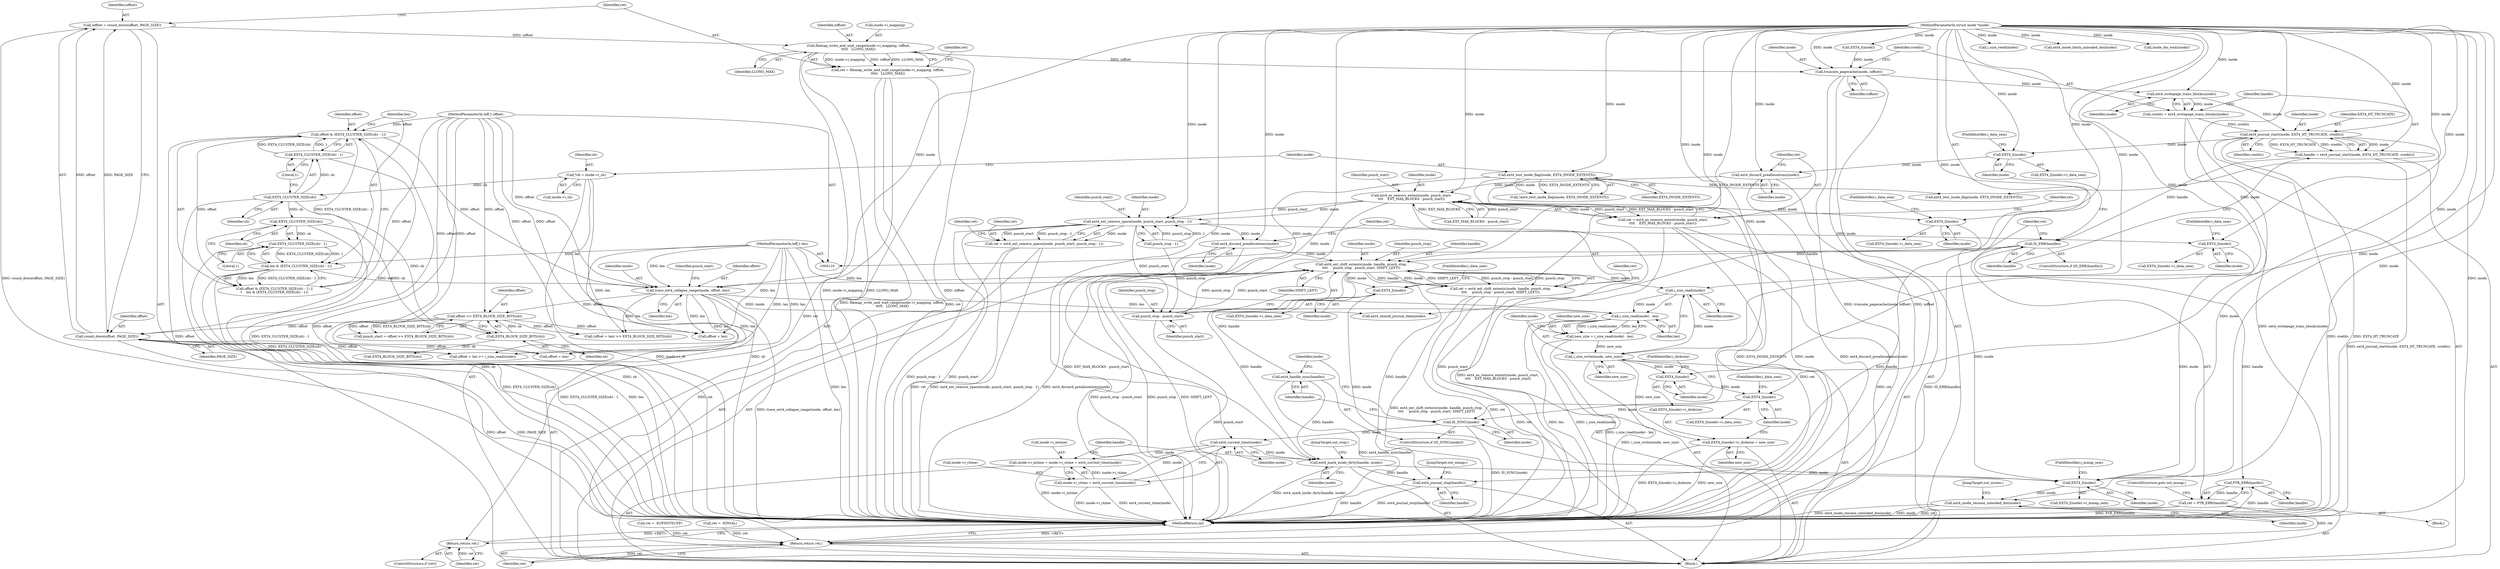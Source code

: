 digraph "0_linux_ea3d7209ca01da209cda6f0dea8be9cc4b7a933b@API" {
"1000201" [label="(Call,filemap_write_and_wait_range(inode->i_mapping, ioffset,\n\t\t\t\t\t   LLONG_MAX))"];
"1000194" [label="(Call,ioffset = round_down(offset, PAGE_SIZE))"];
"1000196" [label="(Call,round_down(offset, PAGE_SIZE))"];
"1000112" [label="(MethodParameterIn,loff_t offset)"];
"1000168" [label="(Call,offset >> EXT4_BLOCK_SIZE_BITS(sb))"];
"1000162" [label="(Call,trace_ext4_collapse_range(inode, offset, len))"];
"1000130" [label="(Call,ext4_test_inode_flag(inode, EXT4_INODE_EXTENTS))"];
"1000111" [label="(MethodParameterIn,struct inode *inode)"];
"1000138" [label="(Call,offset & (EXT4_CLUSTER_SIZE(sb) - 1))"];
"1000140" [label="(Call,EXT4_CLUSTER_SIZE(sb) - 1)"];
"1000141" [label="(Call,EXT4_CLUSTER_SIZE(sb))"];
"1000116" [label="(Call,*sb = inode->i_sb)"];
"1000144" [label="(Call,len & (EXT4_CLUSTER_SIZE(sb) - 1))"];
"1000113" [label="(MethodParameterIn,loff_t len)"];
"1000146" [label="(Call,EXT4_CLUSTER_SIZE(sb) - 1)"];
"1000147" [label="(Call,EXT4_CLUSTER_SIZE(sb))"];
"1000170" [label="(Call,EXT4_BLOCK_SIZE_BITS(sb))"];
"1000199" [label="(Call,ret = filemap_write_and_wait_range(inode->i_mapping, ioffset,\n\t\t\t\t\t   LLONG_MAX))"];
"1000209" [label="(Return,return ret;)"];
"1000250" [label="(Call,truncate_pagecache(inode, ioffset))"];
"1000255" [label="(Call,ext4_writepage_trans_blocks(inode))"];
"1000253" [label="(Call,credits = ext4_writepage_trans_blocks(inode))"];
"1000259" [label="(Call,ext4_journal_start(inode, EXT4_HT_TRUNCATE, credits))"];
"1000257" [label="(Call,handle = ext4_journal_start(inode, EXT4_HT_TRUNCATE, credits))"];
"1000264" [label="(Call,IS_ERR(handle))"];
"1000269" [label="(Call,PTR_ERR(handle))"];
"1000267" [label="(Call,ret = PTR_ERR(handle))"];
"1000395" [label="(Return,return ret;)"];
"1000320" [label="(Call,ext4_ext_shift_extents(inode, handle, punch_stop,\n\t\t\t\t     punch_stop - punch_start, SHIFT_LEFT))"];
"1000318" [label="(Call,ret = ext4_ext_shift_extents(inode, handle, punch_stop,\n\t\t\t\t     punch_stop - punch_start, SHIFT_LEFT))"];
"1000334" [label="(Call,EXT4_I(inode))"];
"1000384" [label="(Call,EXT4_I(inode))"];
"1000387" [label="(Call,ext4_inode_resume_unlocked_dio(inode))"];
"1000341" [label="(Call,i_size_read(inode))"];
"1000340" [label="(Call,i_size_read(inode) - len)"];
"1000338" [label="(Call,new_size = i_size_read(inode) - len)"];
"1000344" [label="(Call,i_size_write(inode, new_size))"];
"1000347" [label="(Call,EXT4_I(inode)->i_disksize = new_size)"];
"1000349" [label="(Call,EXT4_I(inode))"];
"1000356" [label="(Call,EXT4_I(inode))"];
"1000360" [label="(Call,IS_SYNC(inode))"];
"1000372" [label="(Call,ext4_current_time(inode))"];
"1000364" [label="(Call,inode->i_mtime = inode->i_ctime = ext4_current_time(inode))"];
"1000368" [label="(Call,inode->i_ctime = ext4_current_time(inode))"];
"1000374" [label="(Call,ext4_mark_inode_dirty(handle, inode))"];
"1000378" [label="(Call,ext4_journal_stop(handle))"];
"1000362" [label="(Call,ext4_handle_sync(handle))"];
"1000275" [label="(Call,EXT4_I(inode))"];
"1000278" [label="(Call,ext4_discard_preallocations(inode))"];
"1000282" [label="(Call,ext4_es_remove_extent(inode, punch_start,\n\t\t\t\t    EXT_MAX_BLOCKS - punch_start))"];
"1000280" [label="(Call,ret = ext4_es_remove_extent(inode, punch_start,\n\t\t\t\t    EXT_MAX_BLOCKS - punch_start))"];
"1000294" [label="(Call,EXT4_I(inode))"];
"1000300" [label="(Call,ext4_ext_remove_space(inode, punch_start, punch_stop - 1))"];
"1000298" [label="(Call,ret = ext4_ext_remove_space(inode, punch_start, punch_stop - 1))"];
"1000312" [label="(Call,EXT4_I(inode))"];
"1000316" [label="(Call,ext4_discard_preallocations(inode))"];
"1000324" [label="(Call,punch_stop - punch_start)"];
"1000365" [label="(Call,inode->i_mtime)"];
"1000265" [label="(Identifier,handle)"];
"1000326" [label="(Identifier,punch_start)"];
"1000274" [label="(Call,EXT4_I(inode)->i_data_sem)"];
"1000117" [label="(Identifier,sb)"];
"1000199" [label="(Call,ret = filemap_write_and_wait_range(inode->i_mapping, ioffset,\n\t\t\t\t\t   LLONG_MAX))"];
"1000235" [label="(Call,ret = -EOPNOTSUPP)"];
"1000340" [label="(Call,i_size_read(inode) - len)"];
"1000114" [label="(Block,)"];
"1000197" [label="(Identifier,offset)"];
"1000298" [label="(Call,ret = ext4_ext_remove_space(inode, punch_start, punch_stop - 1))"];
"1000375" [label="(Identifier,handle)"];
"1000295" [label="(Identifier,inode)"];
"1000293" [label="(Call,EXT4_I(inode)->i_data_sem)"];
"1000207" [label="(ControlStructure,if (ret))"];
"1000362" [label="(Call,ext4_handle_sync(handle))"];
"1000363" [label="(Identifier,handle)"];
"1000376" [label="(Identifier,inode)"];
"1000254" [label="(Identifier,credits)"];
"1000137" [label="(Call,offset & (EXT4_CLUSTER_SIZE(sb) - 1) ||\n\t    len & (EXT4_CLUSTER_SIZE(sb) - 1))"];
"1000131" [label="(Identifier,inode)"];
"1000345" [label="(Identifier,inode)"];
"1000383" [label="(Call,EXT4_I(inode)->i_mmap_sem)"];
"1000377" [label="(JumpTarget,out_stop:)"];
"1000175" [label="(Call,offset + len)"];
"1000352" [label="(Identifier,new_size)"];
"1000313" [label="(Identifier,inode)"];
"1000360" [label="(Call,IS_SYNC(inode))"];
"1000218" [label="(Call,offset + len)"];
"1000336" [label="(FieldIdentifier,i_data_sem)"];
"1000271" [label="(ControlStructure,goto out_mmap;)"];
"1000139" [label="(Identifier,offset)"];
"1000162" [label="(Call,trace_ext4_collapse_range(inode, offset, len))"];
"1000314" [label="(FieldIdentifier,i_data_sem)"];
"1000361" [label="(Identifier,inode)"];
"1000285" [label="(Call,EXT_MAX_BLOCKS - punch_start)"];
"1000116" [label="(Call,*sb = inode->i_sb)"];
"1000307" [label="(Identifier,ret)"];
"1000206" [label="(Identifier,LLONG_MAX)"];
"1000277" [label="(FieldIdentifier,i_data_sem)"];
"1000359" [label="(ControlStructure,if (IS_SYNC(inode)))"];
"1000302" [label="(Identifier,punch_start)"];
"1000356" [label="(Call,EXT4_I(inode))"];
"1000144" [label="(Call,len & (EXT4_CLUSTER_SIZE(sb) - 1))"];
"1000266" [label="(Block,)"];
"1000275" [label="(Call,EXT4_I(inode))"];
"1000205" [label="(Identifier,ioffset)"];
"1000174" [label="(Call,(offset + len) >> EXT4_BLOCK_SIZE_BITS(sb))"];
"1000253" [label="(Call,credits = ext4_writepage_trans_blocks(inode))"];
"1000256" [label="(Identifier,inode)"];
"1000311" [label="(Call,EXT4_I(inode)->i_data_sem)"];
"1000118" [label="(Call,inode->i_sb)"];
"1000178" [label="(Call,EXT4_BLOCK_SIZE_BITS(sb))"];
"1000319" [label="(Identifier,ret)"];
"1000255" [label="(Call,ext4_writepage_trans_blocks(inode))"];
"1000323" [label="(Identifier,punch_stop)"];
"1000346" [label="(Identifier,new_size)"];
"1000147" [label="(Call,EXT4_CLUSTER_SIZE(sb))"];
"1000322" [label="(Identifier,handle)"];
"1000389" [label="(JumpTarget,out_mutex:)"];
"1000112" [label="(MethodParameterIn,loff_t offset)"];
"1000200" [label="(Identifier,ret)"];
"1000349" [label="(Call,EXT4_I(inode))"];
"1000366" [label="(Identifier,inode)"];
"1000165" [label="(Identifier,len)"];
"1000224" [label="(Call,ret = -EINVAL)"];
"1000231" [label="(Call,ext4_test_inode_flag(inode, EXT4_INODE_EXTENTS))"];
"1000259" [label="(Call,ext4_journal_start(inode, EXT4_HT_TRUNCATE, credits))"];
"1000217" [label="(Call,offset + len >= i_size_read(inode))"];
"1000344" [label="(Call,i_size_write(inode, new_size))"];
"1000280" [label="(Call,ret = ext4_es_remove_extent(inode, punch_start,\n\t\t\t\t    EXT_MAX_BLOCKS - punch_start))"];
"1000201" [label="(Call,filemap_write_and_wait_range(inode->i_mapping, ioffset,\n\t\t\t\t\t   LLONG_MAX))"];
"1000209" [label="(Return,return ret;)"];
"1000329" [label="(Identifier,ret)"];
"1000357" [label="(Identifier,inode)"];
"1000351" [label="(FieldIdentifier,i_disksize)"];
"1000169" [label="(Identifier,offset)"];
"1000164" [label="(Identifier,offset)"];
"1000143" [label="(Literal,1)"];
"1000386" [label="(FieldIdentifier,i_mmap_sem)"];
"1000373" [label="(Identifier,inode)"];
"1000132" [label="(Identifier,EXT4_INODE_EXTENTS)"];
"1000140" [label="(Call,EXT4_CLUSTER_SIZE(sb) - 1)"];
"1000324" [label="(Call,punch_stop - punch_start)"];
"1000268" [label="(Identifier,ret)"];
"1000130" [label="(Call,ext4_test_inode_flag(inode, EXT4_INODE_EXTENTS))"];
"1000385" [label="(Identifier,inode)"];
"1000312" [label="(Call,EXT4_I(inode))"];
"1000142" [label="(Identifier,sb)"];
"1000395" [label="(Return,return ret;)"];
"1000368" [label="(Call,inode->i_ctime = ext4_current_time(inode))"];
"1000355" [label="(Call,EXT4_I(inode)->i_data_sem)"];
"1000279" [label="(Identifier,inode)"];
"1000221" [label="(Call,i_size_read(inode))"];
"1000299" [label="(Identifier,ret)"];
"1000264" [label="(Call,IS_ERR(handle))"];
"1000166" [label="(Call,punch_start = offset >> EXT4_BLOCK_SIZE_BITS(sb))"];
"1000325" [label="(Identifier,punch_stop)"];
"1000270" [label="(Identifier,handle)"];
"1000380" [label="(JumpTarget,out_mmap:)"];
"1000240" [label="(Call,ext4_inode_block_unlocked_dio(inode))"];
"1000113" [label="(MethodParameterIn,loff_t len)"];
"1000141" [label="(Call,EXT4_CLUSTER_SIZE(sb))"];
"1000396" [label="(Identifier,ret)"];
"1000276" [label="(Identifier,inode)"];
"1000379" [label="(Identifier,handle)"];
"1000300" [label="(Call,ext4_ext_remove_space(inode, punch_start, punch_stop - 1))"];
"1000387" [label="(Call,ext4_inode_resume_unlocked_dio(inode))"];
"1000129" [label="(Call,!ext4_test_inode_flag(inode, EXT4_INODE_EXTENTS))"];
"1000208" [label="(Identifier,ret)"];
"1000342" [label="(Identifier,inode)"];
"1000320" [label="(Call,ext4_ext_shift_extents(inode, handle, punch_stop,\n\t\t\t\t     punch_stop - punch_start, SHIFT_LEFT))"];
"1000257" [label="(Call,handle = ext4_journal_start(inode, EXT4_HT_TRUNCATE, credits))"];
"1000263" [label="(ControlStructure,if (IS_ERR(handle)))"];
"1000294" [label="(Call,EXT4_I(inode))"];
"1000335" [label="(Identifier,inode)"];
"1000198" [label="(Identifier,PAGE_SIZE)"];
"1000195" [label="(Identifier,ioffset)"];
"1000210" [label="(Identifier,ret)"];
"1000348" [label="(Call,EXT4_I(inode)->i_disksize)"];
"1000334" [label="(Call,EXT4_I(inode))"];
"1000317" [label="(Identifier,inode)"];
"1000364" [label="(Call,inode->i_mtime = inode->i_ctime = ext4_current_time(inode))"];
"1000252" [label="(Identifier,ioffset)"];
"1000296" [label="(FieldIdentifier,i_data_sem)"];
"1000397" [label="(MethodReturn,int)"];
"1000316" [label="(Call,ext4_discard_preallocations(inode))"];
"1000202" [label="(Call,inode->i_mapping)"];
"1000171" [label="(Identifier,sb)"];
"1000338" [label="(Call,new_size = i_size_read(inode) - len)"];
"1000146" [label="(Call,EXT4_CLUSTER_SIZE(sb) - 1)"];
"1000327" [label="(Identifier,SHIFT_LEFT)"];
"1000343" [label="(Identifier,len)"];
"1000111" [label="(MethodParameterIn,struct inode *inode)"];
"1000247" [label="(Call,EXT4_I(inode))"];
"1000283" [label="(Identifier,inode)"];
"1000138" [label="(Call,offset & (EXT4_CLUSTER_SIZE(sb) - 1))"];
"1000170" [label="(Call,EXT4_BLOCK_SIZE_BITS(sb))"];
"1000145" [label="(Identifier,len)"];
"1000267" [label="(Call,ret = PTR_ERR(handle))"];
"1000163" [label="(Identifier,inode)"];
"1000303" [label="(Call,punch_stop - 1)"];
"1000242" [label="(Call,inode_dio_wait(inode))"];
"1000278" [label="(Call,ext4_discard_preallocations(inode))"];
"1000347" [label="(Call,EXT4_I(inode)->i_disksize = new_size)"];
"1000167" [label="(Identifier,punch_start)"];
"1000251" [label="(Identifier,inode)"];
"1000333" [label="(Call,EXT4_I(inode)->i_data_sem)"];
"1000194" [label="(Call,ioffset = round_down(offset, PAGE_SIZE))"];
"1000196" [label="(Call,round_down(offset, PAGE_SIZE))"];
"1000369" [label="(Call,inode->i_ctime)"];
"1000284" [label="(Identifier,punch_start)"];
"1000258" [label="(Identifier,handle)"];
"1000260" [label="(Identifier,inode)"];
"1000168" [label="(Call,offset >> EXT4_BLOCK_SIZE_BITS(sb))"];
"1000262" [label="(Identifier,credits)"];
"1000388" [label="(Identifier,inode)"];
"1000318" [label="(Call,ret = ext4_ext_shift_extents(inode, handle, punch_stop,\n\t\t\t\t     punch_stop - punch_start, SHIFT_LEFT))"];
"1000281" [label="(Identifier,ret)"];
"1000301" [label="(Identifier,inode)"];
"1000269" [label="(Call,PTR_ERR(handle))"];
"1000282" [label="(Call,ext4_es_remove_extent(inode, punch_start,\n\t\t\t\t    EXT_MAX_BLOCKS - punch_start))"];
"1000149" [label="(Literal,1)"];
"1000339" [label="(Identifier,new_size)"];
"1000350" [label="(Identifier,inode)"];
"1000378" [label="(Call,ext4_journal_stop(handle))"];
"1000358" [label="(FieldIdentifier,i_data_sem)"];
"1000289" [label="(Identifier,ret)"];
"1000372" [label="(Call,ext4_current_time(inode))"];
"1000181" [label="(Call,ext4_should_journal_data(inode))"];
"1000341" [label="(Call,i_size_read(inode))"];
"1000261" [label="(Identifier,EXT4_HT_TRUNCATE)"];
"1000321" [label="(Identifier,inode)"];
"1000384" [label="(Call,EXT4_I(inode))"];
"1000250" [label="(Call,truncate_pagecache(inode, ioffset))"];
"1000148" [label="(Identifier,sb)"];
"1000374" [label="(Call,ext4_mark_inode_dirty(handle, inode))"];
"1000201" -> "1000199"  [label="AST: "];
"1000201" -> "1000206"  [label="CFG: "];
"1000202" -> "1000201"  [label="AST: "];
"1000205" -> "1000201"  [label="AST: "];
"1000206" -> "1000201"  [label="AST: "];
"1000199" -> "1000201"  [label="CFG: "];
"1000201" -> "1000397"  [label="DDG: LLONG_MAX"];
"1000201" -> "1000397"  [label="DDG: ioffset"];
"1000201" -> "1000397"  [label="DDG: inode->i_mapping"];
"1000201" -> "1000199"  [label="DDG: inode->i_mapping"];
"1000201" -> "1000199"  [label="DDG: ioffset"];
"1000201" -> "1000199"  [label="DDG: LLONG_MAX"];
"1000194" -> "1000201"  [label="DDG: ioffset"];
"1000201" -> "1000250"  [label="DDG: ioffset"];
"1000194" -> "1000114"  [label="AST: "];
"1000194" -> "1000196"  [label="CFG: "];
"1000195" -> "1000194"  [label="AST: "];
"1000196" -> "1000194"  [label="AST: "];
"1000200" -> "1000194"  [label="CFG: "];
"1000194" -> "1000397"  [label="DDG: round_down(offset, PAGE_SIZE)"];
"1000196" -> "1000194"  [label="DDG: offset"];
"1000196" -> "1000194"  [label="DDG: PAGE_SIZE"];
"1000196" -> "1000198"  [label="CFG: "];
"1000197" -> "1000196"  [label="AST: "];
"1000198" -> "1000196"  [label="AST: "];
"1000196" -> "1000397"  [label="DDG: offset"];
"1000196" -> "1000397"  [label="DDG: PAGE_SIZE"];
"1000112" -> "1000196"  [label="DDG: offset"];
"1000168" -> "1000196"  [label="DDG: offset"];
"1000196" -> "1000217"  [label="DDG: offset"];
"1000196" -> "1000218"  [label="DDG: offset"];
"1000112" -> "1000110"  [label="AST: "];
"1000112" -> "1000397"  [label="DDG: offset"];
"1000112" -> "1000138"  [label="DDG: offset"];
"1000112" -> "1000162"  [label="DDG: offset"];
"1000112" -> "1000168"  [label="DDG: offset"];
"1000112" -> "1000174"  [label="DDG: offset"];
"1000112" -> "1000175"  [label="DDG: offset"];
"1000112" -> "1000217"  [label="DDG: offset"];
"1000112" -> "1000218"  [label="DDG: offset"];
"1000168" -> "1000166"  [label="AST: "];
"1000168" -> "1000170"  [label="CFG: "];
"1000169" -> "1000168"  [label="AST: "];
"1000170" -> "1000168"  [label="AST: "];
"1000166" -> "1000168"  [label="CFG: "];
"1000168" -> "1000166"  [label="DDG: offset"];
"1000168" -> "1000166"  [label="DDG: EXT4_BLOCK_SIZE_BITS(sb)"];
"1000162" -> "1000168"  [label="DDG: offset"];
"1000170" -> "1000168"  [label="DDG: sb"];
"1000168" -> "1000174"  [label="DDG: offset"];
"1000168" -> "1000175"  [label="DDG: offset"];
"1000162" -> "1000114"  [label="AST: "];
"1000162" -> "1000165"  [label="CFG: "];
"1000163" -> "1000162"  [label="AST: "];
"1000164" -> "1000162"  [label="AST: "];
"1000165" -> "1000162"  [label="AST: "];
"1000167" -> "1000162"  [label="CFG: "];
"1000162" -> "1000397"  [label="DDG: trace_ext4_collapse_range(inode, offset, len)"];
"1000130" -> "1000162"  [label="DDG: inode"];
"1000111" -> "1000162"  [label="DDG: inode"];
"1000138" -> "1000162"  [label="DDG: offset"];
"1000144" -> "1000162"  [label="DDG: len"];
"1000113" -> "1000162"  [label="DDG: len"];
"1000162" -> "1000174"  [label="DDG: len"];
"1000162" -> "1000175"  [label="DDG: len"];
"1000162" -> "1000181"  [label="DDG: inode"];
"1000162" -> "1000217"  [label="DDG: len"];
"1000162" -> "1000218"  [label="DDG: len"];
"1000162" -> "1000340"  [label="DDG: len"];
"1000130" -> "1000129"  [label="AST: "];
"1000130" -> "1000132"  [label="CFG: "];
"1000131" -> "1000130"  [label="AST: "];
"1000132" -> "1000130"  [label="AST: "];
"1000129" -> "1000130"  [label="CFG: "];
"1000130" -> "1000397"  [label="DDG: EXT4_INODE_EXTENTS"];
"1000130" -> "1000397"  [label="DDG: inode"];
"1000130" -> "1000129"  [label="DDG: inode"];
"1000130" -> "1000129"  [label="DDG: EXT4_INODE_EXTENTS"];
"1000111" -> "1000130"  [label="DDG: inode"];
"1000130" -> "1000231"  [label="DDG: EXT4_INODE_EXTENTS"];
"1000111" -> "1000110"  [label="AST: "];
"1000111" -> "1000397"  [label="DDG: inode"];
"1000111" -> "1000181"  [label="DDG: inode"];
"1000111" -> "1000221"  [label="DDG: inode"];
"1000111" -> "1000231"  [label="DDG: inode"];
"1000111" -> "1000240"  [label="DDG: inode"];
"1000111" -> "1000242"  [label="DDG: inode"];
"1000111" -> "1000247"  [label="DDG: inode"];
"1000111" -> "1000250"  [label="DDG: inode"];
"1000111" -> "1000255"  [label="DDG: inode"];
"1000111" -> "1000259"  [label="DDG: inode"];
"1000111" -> "1000275"  [label="DDG: inode"];
"1000111" -> "1000278"  [label="DDG: inode"];
"1000111" -> "1000282"  [label="DDG: inode"];
"1000111" -> "1000294"  [label="DDG: inode"];
"1000111" -> "1000300"  [label="DDG: inode"];
"1000111" -> "1000312"  [label="DDG: inode"];
"1000111" -> "1000316"  [label="DDG: inode"];
"1000111" -> "1000320"  [label="DDG: inode"];
"1000111" -> "1000334"  [label="DDG: inode"];
"1000111" -> "1000341"  [label="DDG: inode"];
"1000111" -> "1000344"  [label="DDG: inode"];
"1000111" -> "1000349"  [label="DDG: inode"];
"1000111" -> "1000356"  [label="DDG: inode"];
"1000111" -> "1000360"  [label="DDG: inode"];
"1000111" -> "1000372"  [label="DDG: inode"];
"1000111" -> "1000374"  [label="DDG: inode"];
"1000111" -> "1000384"  [label="DDG: inode"];
"1000111" -> "1000387"  [label="DDG: inode"];
"1000138" -> "1000137"  [label="AST: "];
"1000138" -> "1000140"  [label="CFG: "];
"1000139" -> "1000138"  [label="AST: "];
"1000140" -> "1000138"  [label="AST: "];
"1000145" -> "1000138"  [label="CFG: "];
"1000137" -> "1000138"  [label="CFG: "];
"1000138" -> "1000397"  [label="DDG: offset"];
"1000138" -> "1000397"  [label="DDG: EXT4_CLUSTER_SIZE(sb) - 1"];
"1000138" -> "1000137"  [label="DDG: offset"];
"1000138" -> "1000137"  [label="DDG: EXT4_CLUSTER_SIZE(sb) - 1"];
"1000140" -> "1000138"  [label="DDG: EXT4_CLUSTER_SIZE(sb)"];
"1000140" -> "1000138"  [label="DDG: 1"];
"1000140" -> "1000143"  [label="CFG: "];
"1000141" -> "1000140"  [label="AST: "];
"1000143" -> "1000140"  [label="AST: "];
"1000140" -> "1000397"  [label="DDG: EXT4_CLUSTER_SIZE(sb)"];
"1000141" -> "1000140"  [label="DDG: sb"];
"1000141" -> "1000142"  [label="CFG: "];
"1000142" -> "1000141"  [label="AST: "];
"1000143" -> "1000141"  [label="CFG: "];
"1000141" -> "1000397"  [label="DDG: sb"];
"1000116" -> "1000141"  [label="DDG: sb"];
"1000141" -> "1000147"  [label="DDG: sb"];
"1000141" -> "1000170"  [label="DDG: sb"];
"1000116" -> "1000114"  [label="AST: "];
"1000116" -> "1000118"  [label="CFG: "];
"1000117" -> "1000116"  [label="AST: "];
"1000118" -> "1000116"  [label="AST: "];
"1000131" -> "1000116"  [label="CFG: "];
"1000116" -> "1000397"  [label="DDG: sb"];
"1000116" -> "1000397"  [label="DDG: inode->i_sb"];
"1000144" -> "1000137"  [label="AST: "];
"1000144" -> "1000146"  [label="CFG: "];
"1000145" -> "1000144"  [label="AST: "];
"1000146" -> "1000144"  [label="AST: "];
"1000137" -> "1000144"  [label="CFG: "];
"1000144" -> "1000397"  [label="DDG: len"];
"1000144" -> "1000397"  [label="DDG: EXT4_CLUSTER_SIZE(sb) - 1"];
"1000144" -> "1000137"  [label="DDG: len"];
"1000144" -> "1000137"  [label="DDG: EXT4_CLUSTER_SIZE(sb) - 1"];
"1000113" -> "1000144"  [label="DDG: len"];
"1000146" -> "1000144"  [label="DDG: EXT4_CLUSTER_SIZE(sb)"];
"1000146" -> "1000144"  [label="DDG: 1"];
"1000113" -> "1000110"  [label="AST: "];
"1000113" -> "1000397"  [label="DDG: len"];
"1000113" -> "1000174"  [label="DDG: len"];
"1000113" -> "1000175"  [label="DDG: len"];
"1000113" -> "1000217"  [label="DDG: len"];
"1000113" -> "1000218"  [label="DDG: len"];
"1000113" -> "1000340"  [label="DDG: len"];
"1000146" -> "1000149"  [label="CFG: "];
"1000147" -> "1000146"  [label="AST: "];
"1000149" -> "1000146"  [label="AST: "];
"1000146" -> "1000397"  [label="DDG: EXT4_CLUSTER_SIZE(sb)"];
"1000147" -> "1000146"  [label="DDG: sb"];
"1000147" -> "1000148"  [label="CFG: "];
"1000148" -> "1000147"  [label="AST: "];
"1000149" -> "1000147"  [label="CFG: "];
"1000147" -> "1000397"  [label="DDG: sb"];
"1000147" -> "1000170"  [label="DDG: sb"];
"1000170" -> "1000171"  [label="CFG: "];
"1000171" -> "1000170"  [label="AST: "];
"1000170" -> "1000178"  [label="DDG: sb"];
"1000199" -> "1000114"  [label="AST: "];
"1000200" -> "1000199"  [label="AST: "];
"1000208" -> "1000199"  [label="CFG: "];
"1000199" -> "1000397"  [label="DDG: filemap_write_and_wait_range(inode->i_mapping, ioffset,\n\t\t\t\t\t   LLONG_MAX)"];
"1000199" -> "1000397"  [label="DDG: ret"];
"1000199" -> "1000209"  [label="DDG: ret"];
"1000209" -> "1000207"  [label="AST: "];
"1000209" -> "1000210"  [label="CFG: "];
"1000210" -> "1000209"  [label="AST: "];
"1000397" -> "1000209"  [label="CFG: "];
"1000209" -> "1000397"  [label="DDG: <RET>"];
"1000210" -> "1000209"  [label="DDG: ret"];
"1000250" -> "1000114"  [label="AST: "];
"1000250" -> "1000252"  [label="CFG: "];
"1000251" -> "1000250"  [label="AST: "];
"1000252" -> "1000250"  [label="AST: "];
"1000254" -> "1000250"  [label="CFG: "];
"1000250" -> "1000397"  [label="DDG: ioffset"];
"1000250" -> "1000397"  [label="DDG: truncate_pagecache(inode, ioffset)"];
"1000247" -> "1000250"  [label="DDG: inode"];
"1000250" -> "1000255"  [label="DDG: inode"];
"1000255" -> "1000253"  [label="AST: "];
"1000255" -> "1000256"  [label="CFG: "];
"1000256" -> "1000255"  [label="AST: "];
"1000253" -> "1000255"  [label="CFG: "];
"1000255" -> "1000253"  [label="DDG: inode"];
"1000255" -> "1000259"  [label="DDG: inode"];
"1000253" -> "1000114"  [label="AST: "];
"1000254" -> "1000253"  [label="AST: "];
"1000258" -> "1000253"  [label="CFG: "];
"1000253" -> "1000397"  [label="DDG: ext4_writepage_trans_blocks(inode)"];
"1000253" -> "1000259"  [label="DDG: credits"];
"1000259" -> "1000257"  [label="AST: "];
"1000259" -> "1000262"  [label="CFG: "];
"1000260" -> "1000259"  [label="AST: "];
"1000261" -> "1000259"  [label="AST: "];
"1000262" -> "1000259"  [label="AST: "];
"1000257" -> "1000259"  [label="CFG: "];
"1000259" -> "1000397"  [label="DDG: credits"];
"1000259" -> "1000397"  [label="DDG: EXT4_HT_TRUNCATE"];
"1000259" -> "1000257"  [label="DDG: inode"];
"1000259" -> "1000257"  [label="DDG: EXT4_HT_TRUNCATE"];
"1000259" -> "1000257"  [label="DDG: credits"];
"1000259" -> "1000275"  [label="DDG: inode"];
"1000259" -> "1000384"  [label="DDG: inode"];
"1000257" -> "1000114"  [label="AST: "];
"1000258" -> "1000257"  [label="AST: "];
"1000265" -> "1000257"  [label="CFG: "];
"1000257" -> "1000397"  [label="DDG: ext4_journal_start(inode, EXT4_HT_TRUNCATE, credits)"];
"1000257" -> "1000264"  [label="DDG: handle"];
"1000264" -> "1000263"  [label="AST: "];
"1000264" -> "1000265"  [label="CFG: "];
"1000265" -> "1000264"  [label="AST: "];
"1000268" -> "1000264"  [label="CFG: "];
"1000276" -> "1000264"  [label="CFG: "];
"1000264" -> "1000397"  [label="DDG: IS_ERR(handle)"];
"1000264" -> "1000269"  [label="DDG: handle"];
"1000264" -> "1000320"  [label="DDG: handle"];
"1000264" -> "1000378"  [label="DDG: handle"];
"1000269" -> "1000267"  [label="AST: "];
"1000269" -> "1000270"  [label="CFG: "];
"1000270" -> "1000269"  [label="AST: "];
"1000267" -> "1000269"  [label="CFG: "];
"1000269" -> "1000397"  [label="DDG: handle"];
"1000269" -> "1000267"  [label="DDG: handle"];
"1000267" -> "1000266"  [label="AST: "];
"1000268" -> "1000267"  [label="AST: "];
"1000271" -> "1000267"  [label="CFG: "];
"1000267" -> "1000397"  [label="DDG: PTR_ERR(handle)"];
"1000267" -> "1000397"  [label="DDG: ret"];
"1000267" -> "1000395"  [label="DDG: ret"];
"1000395" -> "1000114"  [label="AST: "];
"1000395" -> "1000396"  [label="CFG: "];
"1000396" -> "1000395"  [label="AST: "];
"1000397" -> "1000395"  [label="CFG: "];
"1000395" -> "1000397"  [label="DDG: <RET>"];
"1000396" -> "1000395"  [label="DDG: ret"];
"1000224" -> "1000395"  [label="DDG: ret"];
"1000235" -> "1000395"  [label="DDG: ret"];
"1000298" -> "1000395"  [label="DDG: ret"];
"1000318" -> "1000395"  [label="DDG: ret"];
"1000280" -> "1000395"  [label="DDG: ret"];
"1000320" -> "1000318"  [label="AST: "];
"1000320" -> "1000327"  [label="CFG: "];
"1000321" -> "1000320"  [label="AST: "];
"1000322" -> "1000320"  [label="AST: "];
"1000323" -> "1000320"  [label="AST: "];
"1000324" -> "1000320"  [label="AST: "];
"1000327" -> "1000320"  [label="AST: "];
"1000318" -> "1000320"  [label="CFG: "];
"1000320" -> "1000397"  [label="DDG: punch_stop - punch_start"];
"1000320" -> "1000397"  [label="DDG: punch_stop"];
"1000320" -> "1000397"  [label="DDG: SHIFT_LEFT"];
"1000320" -> "1000318"  [label="DDG: handle"];
"1000320" -> "1000318"  [label="DDG: inode"];
"1000320" -> "1000318"  [label="DDG: SHIFT_LEFT"];
"1000320" -> "1000318"  [label="DDG: punch_stop - punch_start"];
"1000320" -> "1000318"  [label="DDG: punch_stop"];
"1000316" -> "1000320"  [label="DDG: inode"];
"1000324" -> "1000320"  [label="DDG: punch_stop"];
"1000324" -> "1000320"  [label="DDG: punch_start"];
"1000320" -> "1000334"  [label="DDG: inode"];
"1000320" -> "1000341"  [label="DDG: inode"];
"1000320" -> "1000362"  [label="DDG: handle"];
"1000320" -> "1000374"  [label="DDG: handle"];
"1000320" -> "1000378"  [label="DDG: handle"];
"1000318" -> "1000114"  [label="AST: "];
"1000319" -> "1000318"  [label="AST: "];
"1000329" -> "1000318"  [label="CFG: "];
"1000318" -> "1000397"  [label="DDG: ret"];
"1000318" -> "1000397"  [label="DDG: ext4_ext_shift_extents(inode, handle, punch_stop,\n\t\t\t\t     punch_stop - punch_start, SHIFT_LEFT)"];
"1000334" -> "1000333"  [label="AST: "];
"1000334" -> "1000335"  [label="CFG: "];
"1000335" -> "1000334"  [label="AST: "];
"1000336" -> "1000334"  [label="CFG: "];
"1000334" -> "1000384"  [label="DDG: inode"];
"1000384" -> "1000383"  [label="AST: "];
"1000384" -> "1000385"  [label="CFG: "];
"1000385" -> "1000384"  [label="AST: "];
"1000386" -> "1000384"  [label="CFG: "];
"1000374" -> "1000384"  [label="DDG: inode"];
"1000312" -> "1000384"  [label="DDG: inode"];
"1000294" -> "1000384"  [label="DDG: inode"];
"1000384" -> "1000387"  [label="DDG: inode"];
"1000387" -> "1000114"  [label="AST: "];
"1000387" -> "1000388"  [label="CFG: "];
"1000388" -> "1000387"  [label="AST: "];
"1000389" -> "1000387"  [label="CFG: "];
"1000387" -> "1000397"  [label="DDG: ext4_inode_resume_unlocked_dio(inode)"];
"1000387" -> "1000397"  [label="DDG: inode"];
"1000341" -> "1000340"  [label="AST: "];
"1000341" -> "1000342"  [label="CFG: "];
"1000342" -> "1000341"  [label="AST: "];
"1000343" -> "1000341"  [label="CFG: "];
"1000341" -> "1000340"  [label="DDG: inode"];
"1000341" -> "1000344"  [label="DDG: inode"];
"1000340" -> "1000338"  [label="AST: "];
"1000340" -> "1000343"  [label="CFG: "];
"1000343" -> "1000340"  [label="AST: "];
"1000338" -> "1000340"  [label="CFG: "];
"1000340" -> "1000397"  [label="DDG: len"];
"1000340" -> "1000397"  [label="DDG: i_size_read(inode)"];
"1000340" -> "1000338"  [label="DDG: i_size_read(inode)"];
"1000340" -> "1000338"  [label="DDG: len"];
"1000338" -> "1000114"  [label="AST: "];
"1000339" -> "1000338"  [label="AST: "];
"1000345" -> "1000338"  [label="CFG: "];
"1000338" -> "1000397"  [label="DDG: i_size_read(inode) - len"];
"1000338" -> "1000344"  [label="DDG: new_size"];
"1000344" -> "1000114"  [label="AST: "];
"1000344" -> "1000346"  [label="CFG: "];
"1000345" -> "1000344"  [label="AST: "];
"1000346" -> "1000344"  [label="AST: "];
"1000350" -> "1000344"  [label="CFG: "];
"1000344" -> "1000397"  [label="DDG: i_size_write(inode, new_size)"];
"1000344" -> "1000347"  [label="DDG: new_size"];
"1000344" -> "1000349"  [label="DDG: inode"];
"1000347" -> "1000114"  [label="AST: "];
"1000347" -> "1000352"  [label="CFG: "];
"1000348" -> "1000347"  [label="AST: "];
"1000352" -> "1000347"  [label="AST: "];
"1000357" -> "1000347"  [label="CFG: "];
"1000347" -> "1000397"  [label="DDG: EXT4_I(inode)->i_disksize"];
"1000347" -> "1000397"  [label="DDG: new_size"];
"1000349" -> "1000348"  [label="AST: "];
"1000349" -> "1000350"  [label="CFG: "];
"1000350" -> "1000349"  [label="AST: "];
"1000351" -> "1000349"  [label="CFG: "];
"1000349" -> "1000356"  [label="DDG: inode"];
"1000356" -> "1000355"  [label="AST: "];
"1000356" -> "1000357"  [label="CFG: "];
"1000357" -> "1000356"  [label="AST: "];
"1000358" -> "1000356"  [label="CFG: "];
"1000356" -> "1000360"  [label="DDG: inode"];
"1000360" -> "1000359"  [label="AST: "];
"1000360" -> "1000361"  [label="CFG: "];
"1000361" -> "1000360"  [label="AST: "];
"1000363" -> "1000360"  [label="CFG: "];
"1000366" -> "1000360"  [label="CFG: "];
"1000360" -> "1000397"  [label="DDG: IS_SYNC(inode)"];
"1000360" -> "1000372"  [label="DDG: inode"];
"1000372" -> "1000368"  [label="AST: "];
"1000372" -> "1000373"  [label="CFG: "];
"1000373" -> "1000372"  [label="AST: "];
"1000368" -> "1000372"  [label="CFG: "];
"1000372" -> "1000364"  [label="DDG: inode"];
"1000372" -> "1000368"  [label="DDG: inode"];
"1000372" -> "1000374"  [label="DDG: inode"];
"1000364" -> "1000114"  [label="AST: "];
"1000364" -> "1000368"  [label="CFG: "];
"1000365" -> "1000364"  [label="AST: "];
"1000368" -> "1000364"  [label="AST: "];
"1000375" -> "1000364"  [label="CFG: "];
"1000364" -> "1000397"  [label="DDG: inode->i_mtime"];
"1000368" -> "1000364"  [label="DDG: inode->i_ctime"];
"1000369" -> "1000368"  [label="AST: "];
"1000368" -> "1000397"  [label="DDG: inode->i_ctime"];
"1000368" -> "1000397"  [label="DDG: ext4_current_time(inode)"];
"1000374" -> "1000114"  [label="AST: "];
"1000374" -> "1000376"  [label="CFG: "];
"1000375" -> "1000374"  [label="AST: "];
"1000376" -> "1000374"  [label="AST: "];
"1000377" -> "1000374"  [label="CFG: "];
"1000374" -> "1000397"  [label="DDG: ext4_mark_inode_dirty(handle, inode)"];
"1000362" -> "1000374"  [label="DDG: handle"];
"1000374" -> "1000378"  [label="DDG: handle"];
"1000378" -> "1000114"  [label="AST: "];
"1000378" -> "1000379"  [label="CFG: "];
"1000379" -> "1000378"  [label="AST: "];
"1000380" -> "1000378"  [label="CFG: "];
"1000378" -> "1000397"  [label="DDG: handle"];
"1000378" -> "1000397"  [label="DDG: ext4_journal_stop(handle)"];
"1000362" -> "1000359"  [label="AST: "];
"1000362" -> "1000363"  [label="CFG: "];
"1000363" -> "1000362"  [label="AST: "];
"1000366" -> "1000362"  [label="CFG: "];
"1000362" -> "1000397"  [label="DDG: ext4_handle_sync(handle)"];
"1000275" -> "1000274"  [label="AST: "];
"1000275" -> "1000276"  [label="CFG: "];
"1000276" -> "1000275"  [label="AST: "];
"1000277" -> "1000275"  [label="CFG: "];
"1000275" -> "1000278"  [label="DDG: inode"];
"1000278" -> "1000114"  [label="AST: "];
"1000278" -> "1000279"  [label="CFG: "];
"1000279" -> "1000278"  [label="AST: "];
"1000281" -> "1000278"  [label="CFG: "];
"1000278" -> "1000397"  [label="DDG: ext4_discard_preallocations(inode)"];
"1000278" -> "1000282"  [label="DDG: inode"];
"1000282" -> "1000280"  [label="AST: "];
"1000282" -> "1000285"  [label="CFG: "];
"1000283" -> "1000282"  [label="AST: "];
"1000284" -> "1000282"  [label="AST: "];
"1000285" -> "1000282"  [label="AST: "];
"1000280" -> "1000282"  [label="CFG: "];
"1000282" -> "1000397"  [label="DDG: EXT_MAX_BLOCKS - punch_start"];
"1000282" -> "1000397"  [label="DDG: punch_start"];
"1000282" -> "1000280"  [label="DDG: inode"];
"1000282" -> "1000280"  [label="DDG: punch_start"];
"1000282" -> "1000280"  [label="DDG: EXT_MAX_BLOCKS - punch_start"];
"1000285" -> "1000282"  [label="DDG: punch_start"];
"1000285" -> "1000282"  [label="DDG: EXT_MAX_BLOCKS"];
"1000282" -> "1000294"  [label="DDG: inode"];
"1000282" -> "1000300"  [label="DDG: inode"];
"1000282" -> "1000300"  [label="DDG: punch_start"];
"1000280" -> "1000114"  [label="AST: "];
"1000281" -> "1000280"  [label="AST: "];
"1000289" -> "1000280"  [label="CFG: "];
"1000280" -> "1000397"  [label="DDG: ext4_es_remove_extent(inode, punch_start,\n\t\t\t\t    EXT_MAX_BLOCKS - punch_start)"];
"1000280" -> "1000397"  [label="DDG: ret"];
"1000294" -> "1000293"  [label="AST: "];
"1000294" -> "1000295"  [label="CFG: "];
"1000295" -> "1000294"  [label="AST: "];
"1000296" -> "1000294"  [label="CFG: "];
"1000300" -> "1000298"  [label="AST: "];
"1000300" -> "1000303"  [label="CFG: "];
"1000301" -> "1000300"  [label="AST: "];
"1000302" -> "1000300"  [label="AST: "];
"1000303" -> "1000300"  [label="AST: "];
"1000298" -> "1000300"  [label="CFG: "];
"1000300" -> "1000397"  [label="DDG: punch_stop - 1"];
"1000300" -> "1000397"  [label="DDG: punch_start"];
"1000300" -> "1000298"  [label="DDG: inode"];
"1000300" -> "1000298"  [label="DDG: punch_start"];
"1000300" -> "1000298"  [label="DDG: punch_stop - 1"];
"1000303" -> "1000300"  [label="DDG: punch_stop"];
"1000303" -> "1000300"  [label="DDG: 1"];
"1000300" -> "1000312"  [label="DDG: inode"];
"1000300" -> "1000316"  [label="DDG: inode"];
"1000300" -> "1000324"  [label="DDG: punch_start"];
"1000298" -> "1000114"  [label="AST: "];
"1000299" -> "1000298"  [label="AST: "];
"1000307" -> "1000298"  [label="CFG: "];
"1000298" -> "1000397"  [label="DDG: ret"];
"1000298" -> "1000397"  [label="DDG: ext4_ext_remove_space(inode, punch_start, punch_stop - 1)"];
"1000312" -> "1000311"  [label="AST: "];
"1000312" -> "1000313"  [label="CFG: "];
"1000313" -> "1000312"  [label="AST: "];
"1000314" -> "1000312"  [label="CFG: "];
"1000316" -> "1000114"  [label="AST: "];
"1000316" -> "1000317"  [label="CFG: "];
"1000317" -> "1000316"  [label="AST: "];
"1000319" -> "1000316"  [label="CFG: "];
"1000316" -> "1000397"  [label="DDG: ext4_discard_preallocations(inode)"];
"1000324" -> "1000326"  [label="CFG: "];
"1000325" -> "1000324"  [label="AST: "];
"1000326" -> "1000324"  [label="AST: "];
"1000327" -> "1000324"  [label="CFG: "];
"1000324" -> "1000397"  [label="DDG: punch_start"];
"1000303" -> "1000324"  [label="DDG: punch_stop"];
}
